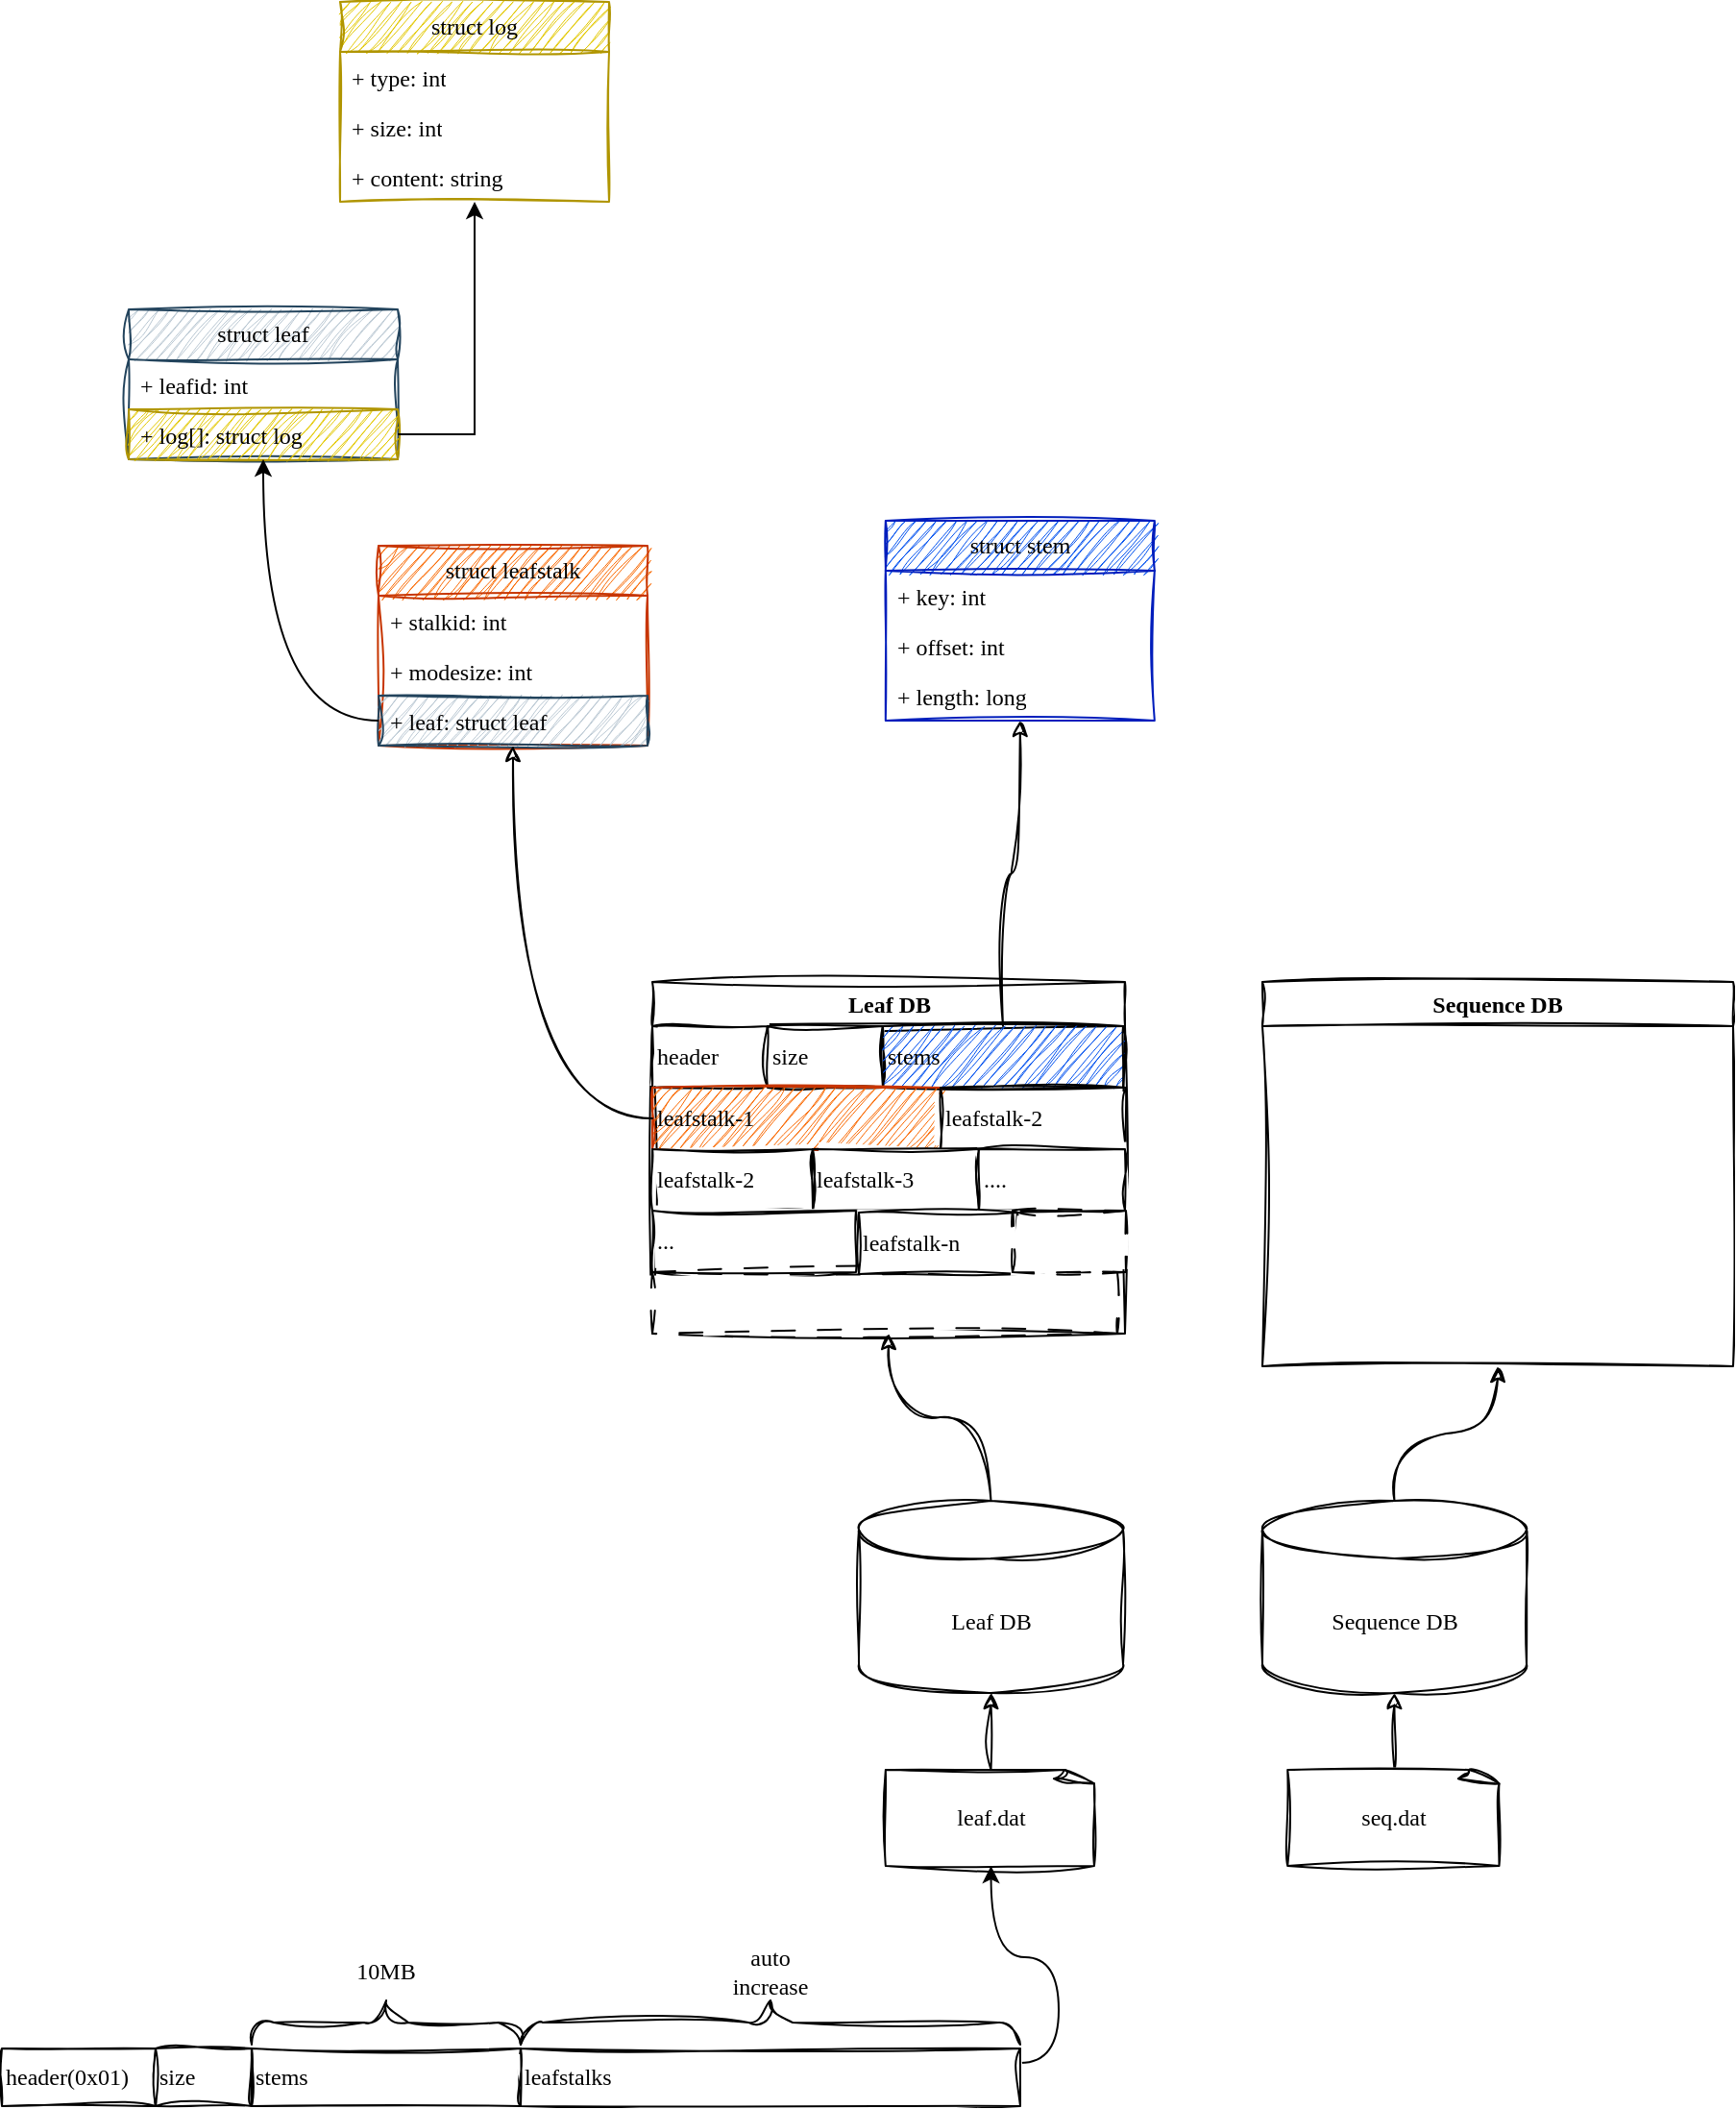 <mxfile version="21.6.9" type="github">
  <diagram id="R2lEEEUBdFMjLlhIrx00" name="Page-1">
    <mxGraphModel dx="1811" dy="1635" grid="1" gridSize="10" guides="1" tooltips="1" connect="1" arrows="1" fold="1" page="1" pageScale="1" pageWidth="850" pageHeight="1100" math="0" shadow="0" extFonts="Permanent Marker^https://fonts.googleapis.com/css?family=Permanent+Marker">
      <root>
        <mxCell id="0" />
        <mxCell id="1" parent="0" />
        <mxCell id="-49k5zN9t-0JaPQ6YfO6-11" value="Leaf DB" style="swimlane;whiteSpace=wrap;html=1;sketch=1;curveFitting=1;jiggle=2;shadow=0;fontFamily=Comic Sans MS;" vertex="1" parent="1">
          <mxGeometry x="332.5" y="170" width="246" height="183" as="geometry" />
        </mxCell>
        <mxCell id="-49k5zN9t-0JaPQ6YfO6-60" value="header" style="rounded=0;whiteSpace=wrap;html=1;align=left;sketch=1;curveFitting=1;jiggle=2;shadow=0;fontFamily=Comic Sans MS;" vertex="1" parent="-49k5zN9t-0JaPQ6YfO6-11">
          <mxGeometry y="23" width="60" height="32" as="geometry" />
        </mxCell>
        <mxCell id="-49k5zN9t-0JaPQ6YfO6-61" value="size" style="rounded=0;whiteSpace=wrap;html=1;align=left;sketch=1;curveFitting=1;jiggle=2;shadow=0;fontFamily=Comic Sans MS;" vertex="1" parent="-49k5zN9t-0JaPQ6YfO6-11">
          <mxGeometry x="60" y="23" width="60" height="32" as="geometry" />
        </mxCell>
        <mxCell id="-49k5zN9t-0JaPQ6YfO6-62" value="stems" style="rounded=0;whiteSpace=wrap;html=1;align=left;sketch=1;curveFitting=1;jiggle=2;shadow=0;fontFamily=Comic Sans MS;fillColor=#0050ef;fontColor=#000000;strokeColor=#000000;" vertex="1" parent="-49k5zN9t-0JaPQ6YfO6-11">
          <mxGeometry x="120" y="23" width="125" height="32" as="geometry" />
        </mxCell>
        <mxCell id="-49k5zN9t-0JaPQ6YfO6-70" value="leafstalk-1" style="rounded=0;whiteSpace=wrap;html=1;align=left;sketch=1;curveFitting=1;jiggle=2;shadow=0;fontFamily=Comic Sans MS;fillColor=#fa6800;fontColor=#000000;strokeColor=#C73500;" vertex="1" parent="-49k5zN9t-0JaPQ6YfO6-11">
          <mxGeometry y="55" width="150" height="32" as="geometry" />
        </mxCell>
        <mxCell id="-49k5zN9t-0JaPQ6YfO6-71" value="leafstalk-2" style="rounded=0;whiteSpace=wrap;html=1;align=left;sketch=1;curveFitting=1;jiggle=2;shadow=0;fontFamily=Comic Sans MS;" vertex="1" parent="-49k5zN9t-0JaPQ6YfO6-11">
          <mxGeometry x="150" y="55" width="96.5" height="32" as="geometry" />
        </mxCell>
        <mxCell id="-49k5zN9t-0JaPQ6YfO6-72" value="leafstalk-2" style="rounded=0;whiteSpace=wrap;html=1;align=left;sketch=1;curveFitting=1;jiggle=2;shadow=0;fontFamily=Comic Sans MS;" vertex="1" parent="-49k5zN9t-0JaPQ6YfO6-11">
          <mxGeometry y="87" width="83.5" height="32" as="geometry" />
        </mxCell>
        <mxCell id="-49k5zN9t-0JaPQ6YfO6-73" value="leafstalk-3" style="rounded=0;whiteSpace=wrap;html=1;align=left;sketch=1;curveFitting=1;jiggle=2;shadow=0;fontFamily=Comic Sans MS;" vertex="1" parent="-49k5zN9t-0JaPQ6YfO6-11">
          <mxGeometry x="83.5" y="87" width="86.5" height="32" as="geometry" />
        </mxCell>
        <mxCell id="-49k5zN9t-0JaPQ6YfO6-74" value="...." style="rounded=0;whiteSpace=wrap;html=1;align=left;sketch=1;curveFitting=1;jiggle=2;shadow=0;fontFamily=Comic Sans MS;" vertex="1" parent="-49k5zN9t-0JaPQ6YfO6-11">
          <mxGeometry x="170" y="87" width="76" height="32" as="geometry" />
        </mxCell>
        <mxCell id="-49k5zN9t-0JaPQ6YfO6-75" value="..." style="rounded=0;whiteSpace=wrap;html=1;align=left;sketch=1;curveFitting=1;jiggle=2;shadow=0;fontFamily=Comic Sans MS;" vertex="1" parent="-49k5zN9t-0JaPQ6YfO6-11">
          <mxGeometry y="119" width="106" height="32" as="geometry" />
        </mxCell>
        <mxCell id="-49k5zN9t-0JaPQ6YfO6-76" value="" style="rounded=0;whiteSpace=wrap;html=1;align=left;sketch=1;curveFitting=1;jiggle=2;shadow=0;fontFamily=Comic Sans MS;dashed=1;dashPattern=12 12;" vertex="1" parent="-49k5zN9t-0JaPQ6YfO6-11">
          <mxGeometry y="151" width="242" height="32" as="geometry" />
        </mxCell>
        <mxCell id="-49k5zN9t-0JaPQ6YfO6-77" value="leafstalk-n" style="rounded=0;whiteSpace=wrap;html=1;align=left;sketch=1;curveFitting=1;jiggle=2;shadow=0;fontFamily=Comic Sans MS;" vertex="1" parent="-49k5zN9t-0JaPQ6YfO6-11">
          <mxGeometry x="107.5" y="120" width="82.5" height="32" as="geometry" />
        </mxCell>
        <mxCell id="-49k5zN9t-0JaPQ6YfO6-57" style="edgeStyle=orthogonalEdgeStyle;rounded=0;orthogonalLoop=1;jettySize=auto;html=1;entryX=0.5;entryY=1;entryDx=0;entryDy=0;curved=1;sketch=1;curveFitting=1;jiggle=2;shadow=0;fontFamily=Comic Sans MS;" edge="1" parent="1" source="-49k5zN9t-0JaPQ6YfO6-50" target="-49k5zN9t-0JaPQ6YfO6-11">
          <mxGeometry relative="1" as="geometry" />
        </mxCell>
        <mxCell id="-49k5zN9t-0JaPQ6YfO6-50" value="Leaf DB" style="shape=cylinder3;whiteSpace=wrap;html=1;boundedLbl=1;backgroundOutline=1;size=15;sketch=1;curveFitting=1;jiggle=2;shadow=0;fontFamily=Comic Sans MS;" vertex="1" parent="1">
          <mxGeometry x="440" y="440" width="137.5" height="100" as="geometry" />
        </mxCell>
        <mxCell id="-49k5zN9t-0JaPQ6YfO6-58" style="edgeStyle=orthogonalEdgeStyle;rounded=0;orthogonalLoop=1;jettySize=auto;html=1;entryX=0.5;entryY=1;entryDx=0;entryDy=0;curved=1;sketch=1;curveFitting=1;jiggle=2;shadow=0;fontFamily=Comic Sans MS;" edge="1" parent="1" source="-49k5zN9t-0JaPQ6YfO6-51" target="-49k5zN9t-0JaPQ6YfO6-56">
          <mxGeometry relative="1" as="geometry" />
        </mxCell>
        <mxCell id="-49k5zN9t-0JaPQ6YfO6-51" value="Sequence DB" style="shape=cylinder3;whiteSpace=wrap;html=1;boundedLbl=1;backgroundOutline=1;size=15;sketch=1;curveFitting=1;jiggle=2;shadow=0;fontFamily=Comic Sans MS;" vertex="1" parent="1">
          <mxGeometry x="650" y="440" width="137.5" height="100" as="geometry" />
        </mxCell>
        <mxCell id="-49k5zN9t-0JaPQ6YfO6-54" value="" style="edgeStyle=orthogonalEdgeStyle;rounded=0;orthogonalLoop=1;jettySize=auto;html=1;sketch=1;curveFitting=1;jiggle=2;shadow=0;fontFamily=Comic Sans MS;" edge="1" parent="1" source="-49k5zN9t-0JaPQ6YfO6-52" target="-49k5zN9t-0JaPQ6YfO6-50">
          <mxGeometry relative="1" as="geometry" />
        </mxCell>
        <mxCell id="-49k5zN9t-0JaPQ6YfO6-52" value="leaf.dat" style="whiteSpace=wrap;html=1;shape=mxgraph.basic.document;align=center;horizontal=1;labelBorderColor=none;sketch=1;curveFitting=1;jiggle=2;shadow=0;fontFamily=Comic Sans MS;" vertex="1" parent="1">
          <mxGeometry x="453.91" y="580" width="109.69" height="50" as="geometry" />
        </mxCell>
        <mxCell id="-49k5zN9t-0JaPQ6YfO6-55" value="" style="edgeStyle=orthogonalEdgeStyle;rounded=0;orthogonalLoop=1;jettySize=auto;html=1;sketch=1;curveFitting=1;jiggle=2;shadow=0;fontFamily=Comic Sans MS;" edge="1" parent="1" source="-49k5zN9t-0JaPQ6YfO6-53" target="-49k5zN9t-0JaPQ6YfO6-51">
          <mxGeometry relative="1" as="geometry" />
        </mxCell>
        <mxCell id="-49k5zN9t-0JaPQ6YfO6-53" value="seq.dat" style="whiteSpace=wrap;html=1;shape=mxgraph.basic.document;align=center;sketch=1;curveFitting=1;jiggle=2;shadow=0;fontFamily=Comic Sans MS;" vertex="1" parent="1">
          <mxGeometry x="663.12" y="580" width="111.25" height="50" as="geometry" />
        </mxCell>
        <mxCell id="-49k5zN9t-0JaPQ6YfO6-56" value="Sequence DB" style="swimlane;whiteSpace=wrap;html=1;sketch=1;curveFitting=1;jiggle=2;shadow=0;fontFamily=Comic Sans MS;" vertex="1" parent="1">
          <mxGeometry x="650" y="170" width="245" height="200" as="geometry" />
        </mxCell>
        <mxCell id="-49k5zN9t-0JaPQ6YfO6-78" value="" style="rounded=0;whiteSpace=wrap;html=1;align=left;sketch=1;curveFitting=1;jiggle=2;shadow=0;fontFamily=Comic Sans MS;dashed=1;dashPattern=12 12;" vertex="1" parent="-49k5zN9t-0JaPQ6YfO6-56">
          <mxGeometry x="-130" y="119" width="59" height="32" as="geometry" />
        </mxCell>
        <mxCell id="-49k5zN9t-0JaPQ6YfO6-63" value="struct stem" style="swimlane;fontStyle=0;childLayout=stackLayout;horizontal=1;startSize=26;fillColor=#0050ef;horizontalStack=0;resizeParent=1;resizeParentMax=0;resizeLast=0;collapsible=1;marginBottom=0;whiteSpace=wrap;html=1;sketch=1;curveFitting=1;jiggle=2;fontFamily=Comic Sans MS;fontColor=#000000;strokeColor=#001DBC;" vertex="1" parent="1">
          <mxGeometry x="453.91" y="-70" width="140" height="104" as="geometry" />
        </mxCell>
        <mxCell id="-49k5zN9t-0JaPQ6YfO6-64" value="+ key: int" style="text;strokeColor=none;fillColor=none;align=left;verticalAlign=top;spacingLeft=4;spacingRight=4;overflow=hidden;rotatable=0;points=[[0,0.5],[1,0.5]];portConstraint=eastwest;whiteSpace=wrap;html=1;sketch=1;curveFitting=1;jiggle=2;fontFamily=Comic Sans MS;" vertex="1" parent="-49k5zN9t-0JaPQ6YfO6-63">
          <mxGeometry y="26" width="140" height="26" as="geometry" />
        </mxCell>
        <mxCell id="-49k5zN9t-0JaPQ6YfO6-65" value="+ offset: int" style="text;strokeColor=none;fillColor=none;align=left;verticalAlign=top;spacingLeft=4;spacingRight=4;overflow=hidden;rotatable=0;points=[[0,0.5],[1,0.5]];portConstraint=eastwest;whiteSpace=wrap;html=1;sketch=1;curveFitting=1;jiggle=2;fontFamily=Comic Sans MS;" vertex="1" parent="-49k5zN9t-0JaPQ6YfO6-63">
          <mxGeometry y="52" width="140" height="26" as="geometry" />
        </mxCell>
        <mxCell id="-49k5zN9t-0JaPQ6YfO6-66" value="+ length: long" style="text;strokeColor=none;fillColor=none;align=left;verticalAlign=top;spacingLeft=4;spacingRight=4;overflow=hidden;rotatable=0;points=[[0,0.5],[1,0.5]];portConstraint=eastwest;whiteSpace=wrap;html=1;sketch=1;curveFitting=1;jiggle=2;fontFamily=Comic Sans MS;" vertex="1" parent="-49k5zN9t-0JaPQ6YfO6-63">
          <mxGeometry y="78" width="140" height="26" as="geometry" />
        </mxCell>
        <mxCell id="-49k5zN9t-0JaPQ6YfO6-79" value="header(0x01)" style="rounded=0;whiteSpace=wrap;html=1;align=left;fontFamily=Comic Sans MS;sketch=1;curveFitting=1;jiggle=2;" vertex="1" parent="1">
          <mxGeometry x="-6" y="725" width="80" height="30" as="geometry" />
        </mxCell>
        <mxCell id="-49k5zN9t-0JaPQ6YfO6-80" value="size" style="rounded=0;whiteSpace=wrap;html=1;align=left;fontFamily=Comic Sans MS;sketch=1;curveFitting=1;jiggle=2;" vertex="1" parent="1">
          <mxGeometry x="74" y="725" width="50" height="30" as="geometry" />
        </mxCell>
        <mxCell id="-49k5zN9t-0JaPQ6YfO6-81" value="stems" style="rounded=0;whiteSpace=wrap;html=1;align=left;fontFamily=Comic Sans MS;sketch=1;curveFitting=1;jiggle=2;" vertex="1" parent="1">
          <mxGeometry x="124" y="725" width="140" height="30" as="geometry" />
        </mxCell>
        <mxCell id="-49k5zN9t-0JaPQ6YfO6-82" value="" style="verticalLabelPosition=bottom;shadow=0;dashed=0;align=center;html=1;verticalAlign=top;strokeWidth=1;shape=mxgraph.mockup.markup.curlyBrace;whiteSpace=wrap;strokeColor=#000000;fontFamily=Comic Sans MS;sketch=1;curveFitting=1;jiggle=2;" vertex="1" parent="1">
          <mxGeometry x="124" y="700" width="140" height="23" as="geometry" />
        </mxCell>
        <mxCell id="-49k5zN9t-0JaPQ6YfO6-83" value="10MB" style="text;strokeColor=none;align=center;fillColor=none;html=1;verticalAlign=middle;whiteSpace=wrap;rounded=0;fontFamily=Comic Sans MS;sketch=1;curveFitting=1;jiggle=2;" vertex="1" parent="1">
          <mxGeometry x="164" y="670" width="60" height="30" as="geometry" />
        </mxCell>
        <mxCell id="-49k5zN9t-0JaPQ6YfO6-89" style="edgeStyle=orthogonalEdgeStyle;rounded=0;orthogonalLoop=1;jettySize=auto;html=1;entryX=0.5;entryY=1;entryDx=0;entryDy=0;entryPerimeter=0;curved=1;exitX=1;exitY=0.25;exitDx=0;exitDy=0;" edge="1" parent="1" source="-49k5zN9t-0JaPQ6YfO6-84" target="-49k5zN9t-0JaPQ6YfO6-52">
          <mxGeometry relative="1" as="geometry" />
        </mxCell>
        <mxCell id="-49k5zN9t-0JaPQ6YfO6-84" value="leafstalks" style="rounded=0;whiteSpace=wrap;html=1;align=left;fontFamily=Comic Sans MS;sketch=1;curveFitting=1;jiggle=2;" vertex="1" parent="1">
          <mxGeometry x="264" y="725" width="260" height="30" as="geometry" />
        </mxCell>
        <mxCell id="-49k5zN9t-0JaPQ6YfO6-85" value="" style="verticalLabelPosition=bottom;shadow=0;dashed=0;align=center;html=1;verticalAlign=top;strokeWidth=1;shape=mxgraph.mockup.markup.curlyBrace;whiteSpace=wrap;strokeColor=#000000;fontFamily=Comic Sans MS;sketch=1;curveFitting=1;jiggle=2;" vertex="1" parent="1">
          <mxGeometry x="264" y="700" width="260" height="23" as="geometry" />
        </mxCell>
        <mxCell id="-49k5zN9t-0JaPQ6YfO6-86" value="auto increase" style="text;strokeColor=none;align=center;fillColor=none;html=1;verticalAlign=middle;whiteSpace=wrap;rounded=0;fontFamily=Comic Sans MS;sketch=1;curveFitting=1;jiggle=2;" vertex="1" parent="1">
          <mxGeometry x="364" y="670" width="60" height="30" as="geometry" />
        </mxCell>
        <mxCell id="-49k5zN9t-0JaPQ6YfO6-91" value="struct leafstalk" style="swimlane;fontStyle=0;childLayout=stackLayout;horizontal=1;startSize=26;fillColor=#fa6800;horizontalStack=0;resizeParent=1;resizeParentMax=0;resizeLast=0;collapsible=1;marginBottom=0;whiteSpace=wrap;html=1;sketch=1;curveFitting=1;jiggle=2;fontFamily=Comic Sans MS;fontColor=#000000;strokeColor=#C73500;" vertex="1" parent="1">
          <mxGeometry x="190" y="-57" width="140" height="104" as="geometry">
            <mxRectangle x="190" y="-57" width="130" height="30" as="alternateBounds" />
          </mxGeometry>
        </mxCell>
        <mxCell id="-49k5zN9t-0JaPQ6YfO6-102" value="+ stalkid: int" style="text;strokeColor=none;fillColor=none;align=left;verticalAlign=top;spacingLeft=4;spacingRight=4;overflow=hidden;rotatable=0;points=[[0,0.5],[1,0.5]];portConstraint=eastwest;whiteSpace=wrap;html=1;sketch=1;curveFitting=1;jiggle=2;fontFamily=Comic Sans MS;" vertex="1" parent="-49k5zN9t-0JaPQ6YfO6-91">
          <mxGeometry y="26" width="140" height="26" as="geometry" />
        </mxCell>
        <mxCell id="-49k5zN9t-0JaPQ6YfO6-92" value="+ modesize: int" style="text;strokeColor=none;fillColor=none;align=left;verticalAlign=top;spacingLeft=4;spacingRight=4;overflow=hidden;rotatable=0;points=[[0,0.5],[1,0.5]];portConstraint=eastwest;whiteSpace=wrap;html=1;sketch=1;curveFitting=1;jiggle=2;fontFamily=Comic Sans MS;" vertex="1" parent="-49k5zN9t-0JaPQ6YfO6-91">
          <mxGeometry y="52" width="140" height="26" as="geometry" />
        </mxCell>
        <mxCell id="-49k5zN9t-0JaPQ6YfO6-93" value="+ leaf: struct leaf" style="text;strokeColor=#23445d;fillColor=#bac8d3;align=left;verticalAlign=top;spacingLeft=4;spacingRight=4;overflow=hidden;rotatable=0;points=[[0,0.5],[1,0.5]];portConstraint=eastwest;whiteSpace=wrap;html=1;sketch=1;curveFitting=1;jiggle=2;fontFamily=Comic Sans MS;" vertex="1" parent="-49k5zN9t-0JaPQ6YfO6-91">
          <mxGeometry y="78" width="140" height="26" as="geometry" />
        </mxCell>
        <mxCell id="-49k5zN9t-0JaPQ6YfO6-90" style="edgeStyle=orthogonalEdgeStyle;rounded=0;orthogonalLoop=1;jettySize=auto;html=1;curved=1;sketch=1;curveFitting=1;jiggle=2;" edge="1" parent="1" source="-49k5zN9t-0JaPQ6YfO6-62" target="-49k5zN9t-0JaPQ6YfO6-63">
          <mxGeometry relative="1" as="geometry" />
        </mxCell>
        <mxCell id="-49k5zN9t-0JaPQ6YfO6-95" style="edgeStyle=orthogonalEdgeStyle;rounded=0;orthogonalLoop=1;jettySize=auto;html=1;curved=1;sketch=1;curveFitting=1;jiggle=2;" edge="1" parent="1" source="-49k5zN9t-0JaPQ6YfO6-70" target="-49k5zN9t-0JaPQ6YfO6-91">
          <mxGeometry relative="1" as="geometry" />
        </mxCell>
        <mxCell id="-49k5zN9t-0JaPQ6YfO6-96" value="struct leaf" style="swimlane;fontStyle=0;childLayout=stackLayout;horizontal=1;startSize=26;fillColor=#bac8d3;horizontalStack=0;resizeParent=1;resizeParentMax=0;resizeLast=0;collapsible=1;marginBottom=0;whiteSpace=wrap;html=1;sketch=1;curveFitting=1;jiggle=2;fontFamily=Comic Sans MS;strokeColor=#23445d;fillStyle=auto;" vertex="1" parent="1">
          <mxGeometry x="60" y="-180" width="140" height="78" as="geometry" />
        </mxCell>
        <mxCell id="-49k5zN9t-0JaPQ6YfO6-97" value="+ leafid: int" style="text;strokeColor=none;fillColor=none;align=left;verticalAlign=top;spacingLeft=4;spacingRight=4;overflow=hidden;rotatable=0;points=[[0,0.5],[1,0.5]];portConstraint=eastwest;whiteSpace=wrap;html=1;sketch=1;curveFitting=1;jiggle=2;fontFamily=Comic Sans MS;" vertex="1" parent="-49k5zN9t-0JaPQ6YfO6-96">
          <mxGeometry y="26" width="140" height="26" as="geometry" />
        </mxCell>
        <mxCell id="-49k5zN9t-0JaPQ6YfO6-98" value="+ log[]: struct log" style="text;strokeColor=#B09500;fillColor=#e3c800;align=left;verticalAlign=top;spacingLeft=4;spacingRight=4;overflow=hidden;rotatable=0;points=[[0,0.5],[1,0.5]];portConstraint=eastwest;whiteSpace=wrap;html=1;sketch=1;curveFitting=1;jiggle=2;fontFamily=Comic Sans MS;fontColor=#000000;" vertex="1" parent="-49k5zN9t-0JaPQ6YfO6-96">
          <mxGeometry y="52" width="140" height="26" as="geometry" />
        </mxCell>
        <mxCell id="-49k5zN9t-0JaPQ6YfO6-103" style="edgeStyle=orthogonalEdgeStyle;rounded=0;orthogonalLoop=1;jettySize=auto;html=1;curved=1;" edge="1" parent="1" source="-49k5zN9t-0JaPQ6YfO6-93" target="-49k5zN9t-0JaPQ6YfO6-96">
          <mxGeometry relative="1" as="geometry" />
        </mxCell>
        <mxCell id="-49k5zN9t-0JaPQ6YfO6-104" value="struct log" style="swimlane;fontStyle=0;childLayout=stackLayout;horizontal=1;startSize=26;fillColor=#e3c800;horizontalStack=0;resizeParent=1;resizeParentMax=0;resizeLast=0;collapsible=1;marginBottom=0;whiteSpace=wrap;html=1;sketch=1;curveFitting=1;jiggle=2;fontFamily=Comic Sans MS;fontColor=#000000;strokeColor=#B09500;" vertex="1" parent="1">
          <mxGeometry x="170" y="-340" width="140" height="104" as="geometry" />
        </mxCell>
        <mxCell id="-49k5zN9t-0JaPQ6YfO6-105" value="+ type: int" style="text;strokeColor=none;fillColor=none;align=left;verticalAlign=top;spacingLeft=4;spacingRight=4;overflow=hidden;rotatable=0;points=[[0,0.5],[1,0.5]];portConstraint=eastwest;whiteSpace=wrap;html=1;sketch=1;curveFitting=1;jiggle=2;fontFamily=Comic Sans MS;" vertex="1" parent="-49k5zN9t-0JaPQ6YfO6-104">
          <mxGeometry y="26" width="140" height="26" as="geometry" />
        </mxCell>
        <mxCell id="-49k5zN9t-0JaPQ6YfO6-106" value="+ size: int" style="text;strokeColor=none;fillColor=none;align=left;verticalAlign=top;spacingLeft=4;spacingRight=4;overflow=hidden;rotatable=0;points=[[0,0.5],[1,0.5]];portConstraint=eastwest;whiteSpace=wrap;html=1;sketch=1;curveFitting=1;jiggle=2;fontFamily=Comic Sans MS;" vertex="1" parent="-49k5zN9t-0JaPQ6YfO6-104">
          <mxGeometry y="52" width="140" height="26" as="geometry" />
        </mxCell>
        <mxCell id="-49k5zN9t-0JaPQ6YfO6-108" value="+ content: string" style="text;strokeColor=none;fillColor=none;align=left;verticalAlign=top;spacingLeft=4;spacingRight=4;overflow=hidden;rotatable=0;points=[[0,0.5],[1,0.5]];portConstraint=eastwest;whiteSpace=wrap;html=1;sketch=1;curveFitting=1;jiggle=2;fontFamily=Comic Sans MS;" vertex="1" parent="-49k5zN9t-0JaPQ6YfO6-104">
          <mxGeometry y="78" width="140" height="26" as="geometry" />
        </mxCell>
        <mxCell id="-49k5zN9t-0JaPQ6YfO6-107" style="edgeStyle=orthogonalEdgeStyle;rounded=0;orthogonalLoop=1;jettySize=auto;html=1;" edge="1" parent="1" source="-49k5zN9t-0JaPQ6YfO6-98" target="-49k5zN9t-0JaPQ6YfO6-104">
          <mxGeometry relative="1" as="geometry" />
        </mxCell>
      </root>
    </mxGraphModel>
  </diagram>
</mxfile>
